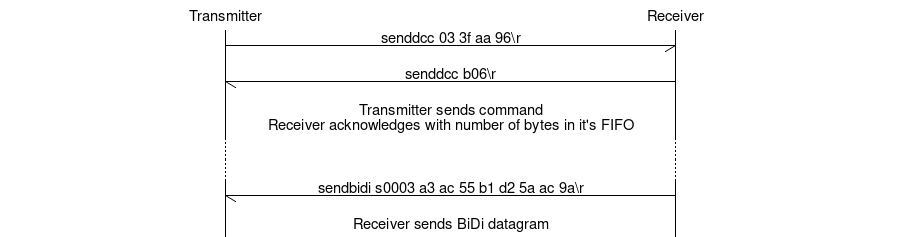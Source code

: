 # MSC for some fictional process
msc {
  hscale = "1.5";

  Transmitter, Receiver;

  Transmitter->Receiver [label="senddcc 03 3f aa 96\r"];
  Transmitter<-Receiver [label="senddcc b06\r"];
  ||| [label="Transmitter sends command\nReceiver acknowledges with number of bytes in it's FIFO"];
  ...;
  ...;
  Transmitter<-Receiver [label="sendbidi s0003 a3 ac 55 b1 d2 5a ac 9a\r"];
  ||| [label="Receiver sends BiDi datagram"];
}